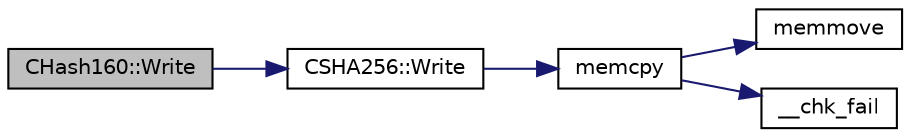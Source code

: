 digraph "CHash160::Write"
{
  edge [fontname="Helvetica",fontsize="10",labelfontname="Helvetica",labelfontsize="10"];
  node [fontname="Helvetica",fontsize="10",shape=record];
  rankdir="LR";
  Node11 [label="CHash160::Write",height=0.2,width=0.4,color="black", fillcolor="grey75", style="filled", fontcolor="black"];
  Node11 -> Node12 [color="midnightblue",fontsize="10",style="solid",fontname="Helvetica"];
  Node12 [label="CSHA256::Write",height=0.2,width=0.4,color="black", fillcolor="white", style="filled",URL="$class_c_s_h_a256.html#a9d7de520a562655da85349372820c883"];
  Node12 -> Node13 [color="midnightblue",fontsize="10",style="solid",fontname="Helvetica"];
  Node13 [label="memcpy",height=0.2,width=0.4,color="black", fillcolor="white", style="filled",URL="$glibc__compat_8cpp.html#a0f46826ab0466591e136db24394923cf"];
  Node13 -> Node14 [color="midnightblue",fontsize="10",style="solid",fontname="Helvetica"];
  Node14 [label="memmove",height=0.2,width=0.4,color="black", fillcolor="white", style="filled",URL="$glibc__compat_8cpp.html#a9778d49e9029dd75bc53ecbbf9f5e9a1"];
  Node13 -> Node15 [color="midnightblue",fontsize="10",style="solid",fontname="Helvetica"];
  Node15 [label="__chk_fail",height=0.2,width=0.4,color="black", fillcolor="white", style="filled",URL="$glibc__compat_8cpp.html#a424ac71631da5ada2976630ff67051d1"];
}
